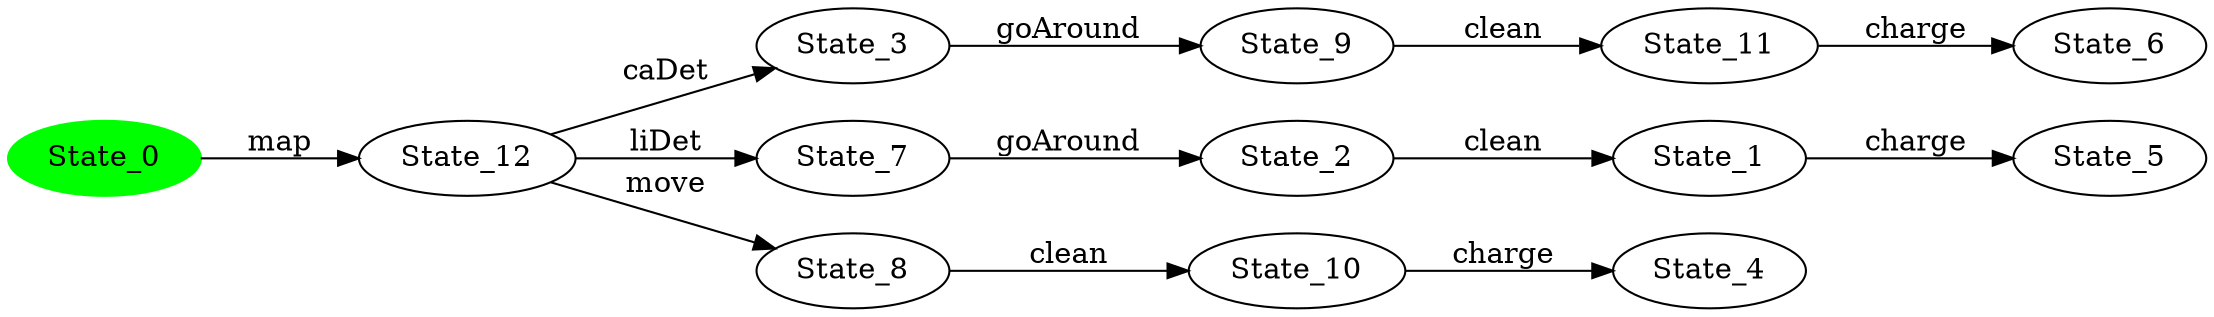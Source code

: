 digraph G {
rankdir=LR;
state0[ label = "State_0", style=filled, color=green ];
state1 [ label = "State_2" ];
state1 -> state2 [ label=" clean " ];
state3 [ label = "State_3" ];
state3 -> state4 [ label=" goAround " ];
state5 [ label = "State_10" ];
state5 -> state6 [ label=" charge " ];
state6 [ label = "State_4" ];
state7 [ label = "State_11" ];
state7 -> state8 [ label=" charge " ];
state9 [ label = "State_5" ];
state10 [ label = "State_12" ];
state10 -> state3 [ label=" caDet " ];
state10 -> state11 [ label=" liDet " ];
state10 -> state12 [ label=" move " ];
state0 -> state10 [ label=" map " ];
state2 [ label = "State_1" ];
state2 -> state9 [ label=" charge " ];
state8 [ label = "State_6" ];
state11 [ label = "State_7" ];
state11 -> state1 [ label=" goAround " ];
state12 [ label = "State_8" ];
state12 -> state5 [ label=" clean " ];
state4 [ label = "State_9" ];
state4 -> state7 [ label=" clean " ];
}
